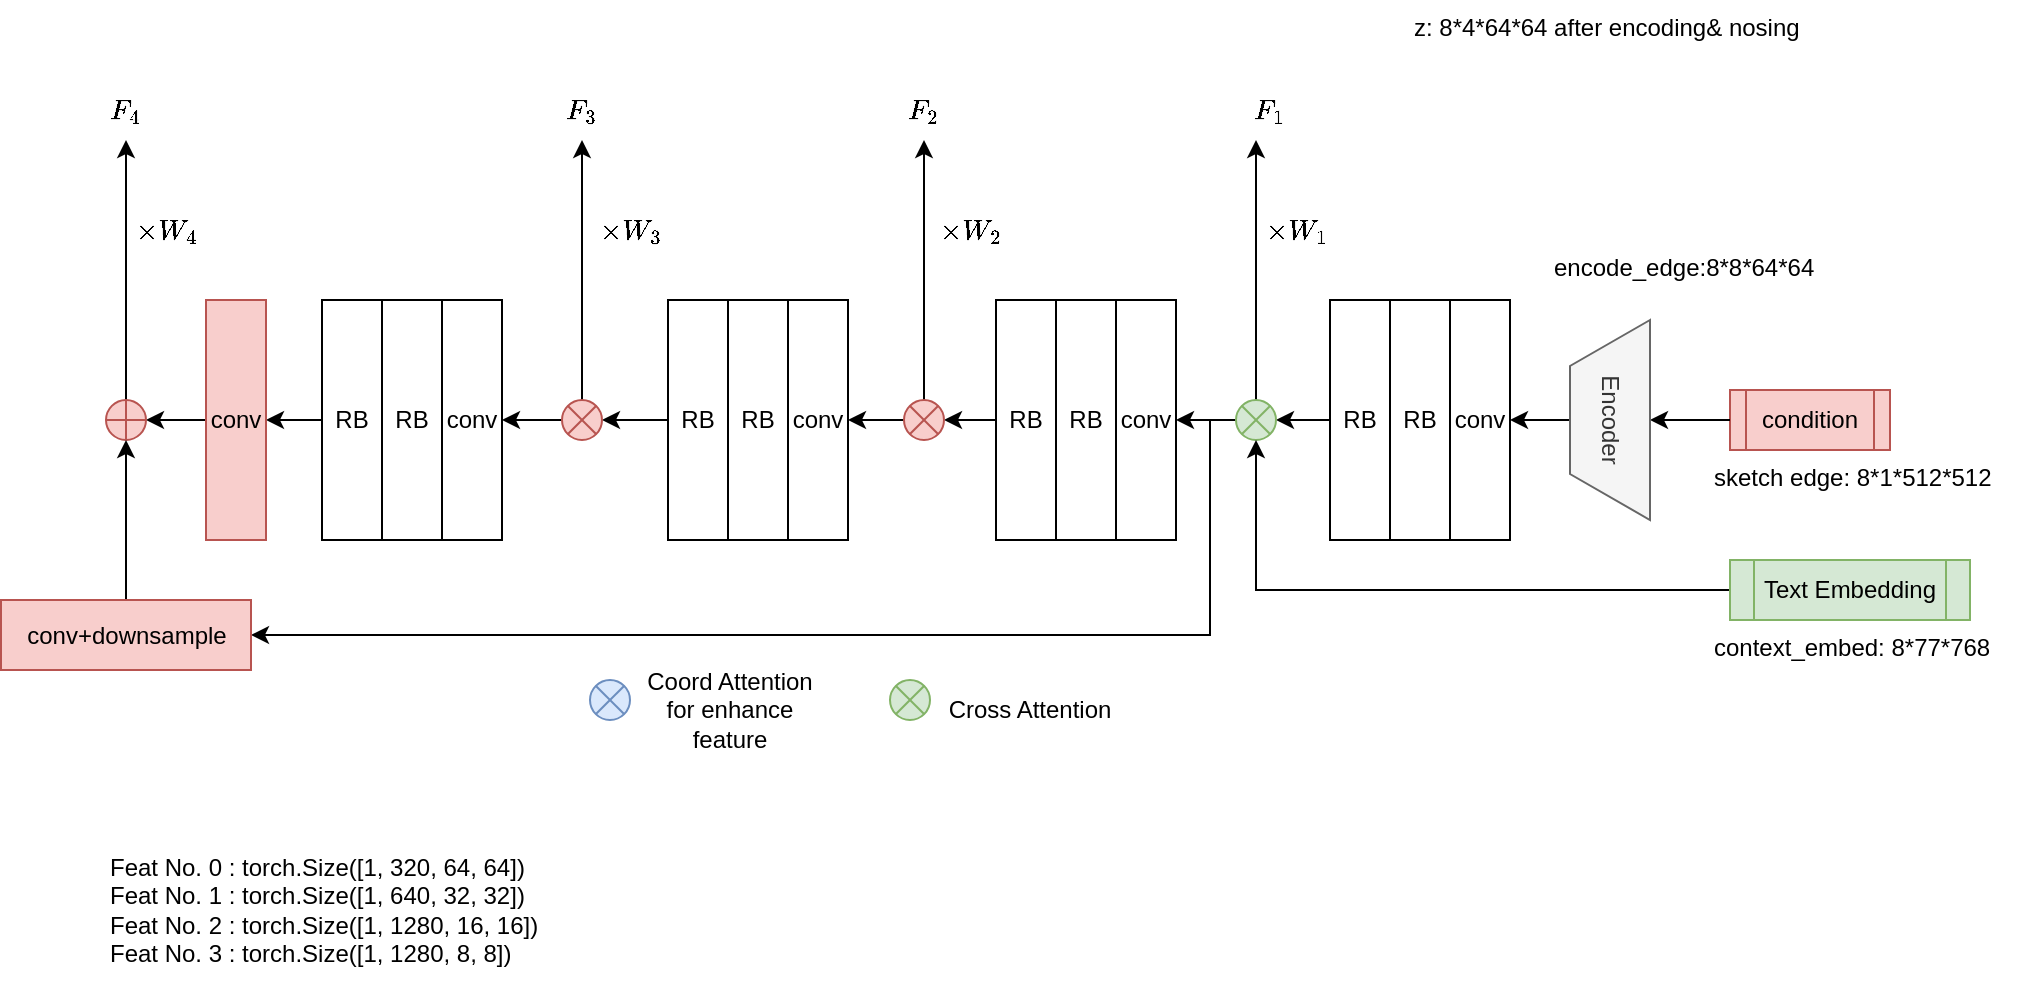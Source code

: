 <mxfile version="22.0.6" type="github">
  <diagram name="第 1 页" id="3LM3e0GyEwXYFz6J5TRM">
    <mxGraphModel dx="988" dy="582" grid="1" gridSize="10" guides="1" tooltips="1" connect="1" arrows="1" fold="1" page="1" pageScale="1" pageWidth="1169" pageHeight="827" math="1" shadow="0">
      <root>
        <mxCell id="0" />
        <mxCell id="1" parent="0" />
        <mxCell id="kjkO8vURXtPyXDGjNqjl-2" value="condition" style="shape=process;whiteSpace=wrap;html=1;backgroundOutline=1;direction=east;fillColor=#f8cecc;strokeColor=#b85450;" parent="1" vertex="1">
          <mxGeometry x="1000" y="415" width="80" height="30" as="geometry" />
        </mxCell>
        <mxCell id="kjkO8vURXtPyXDGjNqjl-3" value="" style="endArrow=classic;html=1;rounded=0;exitX=0;exitY=0.5;exitDx=0;exitDy=0;" parent="1" source="kjkO8vURXtPyXDGjNqjl-2" target="kjkO8vURXtPyXDGjNqjl-4" edge="1">
          <mxGeometry width="50" height="50" relative="1" as="geometry">
            <mxPoint x="794" y="440" as="sourcePoint" />
            <mxPoint x="714" y="430.0" as="targetPoint" />
          </mxGeometry>
        </mxCell>
        <mxCell id="kjkO8vURXtPyXDGjNqjl-21" value="" style="edgeStyle=orthogonalEdgeStyle;rounded=0;orthogonalLoop=1;jettySize=auto;html=1;entryX=0.5;entryY=0;entryDx=0;entryDy=0;" parent="1" source="kjkO8vURXtPyXDGjNqjl-4" target="kjkO8vURXtPyXDGjNqjl-13" edge="1">
          <mxGeometry relative="1" as="geometry" />
        </mxCell>
        <mxCell id="kjkO8vURXtPyXDGjNqjl-4" value="Encoder" style="verticalLabelPosition=middle;verticalAlign=middle;html=1;shape=trapezoid;perimeter=trapezoidPerimeter;whiteSpace=wrap;size=0.23;arcSize=10;flipV=1;labelPosition=center;align=center;rotation=90;fillColor=#f5f5f5;fontColor=#333333;strokeColor=#666666;direction=east;" parent="1" vertex="1">
          <mxGeometry x="890" y="410" width="100" height="40" as="geometry" />
        </mxCell>
        <mxCell id="kjkO8vURXtPyXDGjNqjl-13" value="conv" style="rounded=0;whiteSpace=wrap;html=1;direction=south;flipH=1;" parent="1" vertex="1">
          <mxGeometry x="860" y="370" width="30" height="120" as="geometry" />
        </mxCell>
        <mxCell id="kjkO8vURXtPyXDGjNqjl-22" value="" style="edgeStyle=orthogonalEdgeStyle;rounded=0;orthogonalLoop=1;jettySize=auto;html=1;" parent="1" source="kjkO8vURXtPyXDGjNqjl-14" target="kjkO8vURXtPyXDGjNqjl-20" edge="1">
          <mxGeometry relative="1" as="geometry" />
        </mxCell>
        <mxCell id="kjkO8vURXtPyXDGjNqjl-14" value="RB" style="rounded=0;whiteSpace=wrap;html=1;direction=south;flipH=1;" parent="1" vertex="1">
          <mxGeometry x="800" y="370" width="30" height="120" as="geometry" />
        </mxCell>
        <mxCell id="kjkO8vURXtPyXDGjNqjl-15" value="RB" style="rounded=0;whiteSpace=wrap;html=1;direction=south;flipH=1;" parent="1" vertex="1">
          <mxGeometry x="830" y="370" width="30" height="120" as="geometry" />
        </mxCell>
        <mxCell id="kjkO8vURXtPyXDGjNqjl-34" style="edgeStyle=orthogonalEdgeStyle;rounded=0;orthogonalLoop=1;jettySize=auto;html=1;entryX=0.5;entryY=0;entryDx=0;entryDy=0;" parent="1" source="kjkO8vURXtPyXDGjNqjl-20" target="kjkO8vURXtPyXDGjNqjl-31" edge="1">
          <mxGeometry relative="1" as="geometry" />
        </mxCell>
        <mxCell id="kjkO8vURXtPyXDGjNqjl-57" style="edgeStyle=orthogonalEdgeStyle;rounded=0;orthogonalLoop=1;jettySize=auto;html=1;entryX=0.5;entryY=1;entryDx=0;entryDy=0;" parent="1" source="kjkO8vURXtPyXDGjNqjl-20" edge="1">
          <mxGeometry relative="1" as="geometry">
            <mxPoint x="763" y="290" as="targetPoint" />
          </mxGeometry>
        </mxCell>
        <mxCell id="kjkO8vURXtPyXDGjNqjl-88" style="edgeStyle=orthogonalEdgeStyle;rounded=0;orthogonalLoop=1;jettySize=auto;html=1;entryX=0.5;entryY=0;entryDx=0;entryDy=0;" parent="1" source="kjkO8vURXtPyXDGjNqjl-20" target="kjkO8vURXtPyXDGjNqjl-87" edge="1">
          <mxGeometry relative="1" as="geometry">
            <Array as="points">
              <mxPoint x="740" y="430" />
              <mxPoint x="740" y="538" />
            </Array>
          </mxGeometry>
        </mxCell>
        <mxCell id="kjkO8vURXtPyXDGjNqjl-20" value="" style="verticalLabelPosition=bottom;verticalAlign=top;html=1;shape=mxgraph.flowchart.or;fillColor=#d5e8d4;strokeColor=#82b366;" parent="1" vertex="1">
          <mxGeometry x="753" y="420" width="20" height="20" as="geometry" />
        </mxCell>
        <mxCell id="kjkO8vURXtPyXDGjNqjl-54" style="edgeStyle=orthogonalEdgeStyle;rounded=0;orthogonalLoop=1;jettySize=auto;html=1;entryX=0.5;entryY=1;entryDx=0;entryDy=0;entryPerimeter=0;" parent="1" source="kjkO8vURXtPyXDGjNqjl-28" target="kjkO8vURXtPyXDGjNqjl-20" edge="1">
          <mxGeometry relative="1" as="geometry" />
        </mxCell>
        <mxCell id="kjkO8vURXtPyXDGjNqjl-28" value="Text Embedding" style="shape=process;whiteSpace=wrap;html=1;backgroundOutline=1;fillColor=#d5e8d4;strokeColor=#82b366;" parent="1" vertex="1">
          <mxGeometry x="1000" y="500" width="120" height="30" as="geometry" />
        </mxCell>
        <mxCell id="kjkO8vURXtPyXDGjNqjl-31" value="conv" style="rounded=0;whiteSpace=wrap;html=1;direction=south;flipH=1;" parent="1" vertex="1">
          <mxGeometry x="693" y="370" width="30" height="120" as="geometry" />
        </mxCell>
        <mxCell id="kjkO8vURXtPyXDGjNqjl-39" style="edgeStyle=orthogonalEdgeStyle;rounded=0;orthogonalLoop=1;jettySize=auto;html=1;" parent="1" source="kjkO8vURXtPyXDGjNqjl-32" target="kjkO8vURXtPyXDGjNqjl-38" edge="1">
          <mxGeometry relative="1" as="geometry" />
        </mxCell>
        <mxCell id="kjkO8vURXtPyXDGjNqjl-32" value="RB" style="rounded=0;whiteSpace=wrap;html=1;direction=south;flipH=1;" parent="1" vertex="1">
          <mxGeometry x="633" y="370" width="30" height="120" as="geometry" />
        </mxCell>
        <mxCell id="kjkO8vURXtPyXDGjNqjl-33" value="RB" style="rounded=0;whiteSpace=wrap;html=1;direction=south;flipH=1;" parent="1" vertex="1">
          <mxGeometry x="663" y="370" width="30" height="120" as="geometry" />
        </mxCell>
        <mxCell id="kjkO8vURXtPyXDGjNqjl-37" value="$$F_1$$" style="text;html=1;strokeColor=none;fillColor=none;align=center;verticalAlign=middle;whiteSpace=wrap;rounded=0;" parent="1" vertex="1">
          <mxGeometry x="740" y="260" width="60" height="30" as="geometry" />
        </mxCell>
        <mxCell id="kjkO8vURXtPyXDGjNqjl-56" style="edgeStyle=orthogonalEdgeStyle;rounded=0;orthogonalLoop=1;jettySize=auto;html=1;entryX=0.5;entryY=0;entryDx=0;entryDy=0;" parent="1" source="kjkO8vURXtPyXDGjNqjl-38" target="kjkO8vURXtPyXDGjNqjl-44" edge="1">
          <mxGeometry relative="1" as="geometry" />
        </mxCell>
        <mxCell id="kjkO8vURXtPyXDGjNqjl-71" style="edgeStyle=orthogonalEdgeStyle;rounded=0;orthogonalLoop=1;jettySize=auto;html=1;" parent="1" source="kjkO8vURXtPyXDGjNqjl-38" target="kjkO8vURXtPyXDGjNqjl-72" edge="1">
          <mxGeometry relative="1" as="geometry">
            <mxPoint x="597" y="300" as="targetPoint" />
          </mxGeometry>
        </mxCell>
        <mxCell id="kjkO8vURXtPyXDGjNqjl-38" value="" style="verticalLabelPosition=bottom;verticalAlign=top;html=1;shape=mxgraph.flowchart.or;fillColor=#f8cecc;strokeColor=#b85450;" parent="1" vertex="1">
          <mxGeometry x="587" y="420" width="20" height="20" as="geometry" />
        </mxCell>
        <mxCell id="kjkO8vURXtPyXDGjNqjl-41" value="$$\times&lt;br&gt;W_1$$" style="text;html=1;strokeColor=none;fillColor=none;align=center;verticalAlign=middle;whiteSpace=wrap;rounded=0;" parent="1" vertex="1">
          <mxGeometry x="753" y="320" width="60" height="30" as="geometry" />
        </mxCell>
        <mxCell id="kjkO8vURXtPyXDGjNqjl-44" value="conv" style="rounded=0;whiteSpace=wrap;html=1;direction=south;flipH=1;" parent="1" vertex="1">
          <mxGeometry x="529" y="370" width="30" height="120" as="geometry" />
        </mxCell>
        <mxCell id="kjkO8vURXtPyXDGjNqjl-45" style="edgeStyle=orthogonalEdgeStyle;rounded=0;orthogonalLoop=1;jettySize=auto;html=1;" parent="1" source="kjkO8vURXtPyXDGjNqjl-46" target="kjkO8vURXtPyXDGjNqjl-49" edge="1">
          <mxGeometry relative="1" as="geometry" />
        </mxCell>
        <mxCell id="kjkO8vURXtPyXDGjNqjl-46" value="RB" style="rounded=0;whiteSpace=wrap;html=1;direction=south;flipH=1;" parent="1" vertex="1">
          <mxGeometry x="469" y="370" width="30" height="120" as="geometry" />
        </mxCell>
        <mxCell id="kjkO8vURXtPyXDGjNqjl-47" value="RB" style="rounded=0;whiteSpace=wrap;html=1;direction=south;flipH=1;" parent="1" vertex="1">
          <mxGeometry x="499" y="370" width="30" height="120" as="geometry" />
        </mxCell>
        <mxCell id="kjkO8vURXtPyXDGjNqjl-78" style="edgeStyle=orthogonalEdgeStyle;rounded=0;orthogonalLoop=1;jettySize=auto;html=1;entryX=0.5;entryY=0;entryDx=0;entryDy=0;" parent="1" source="kjkO8vURXtPyXDGjNqjl-49" target="kjkO8vURXtPyXDGjNqjl-74" edge="1">
          <mxGeometry relative="1" as="geometry" />
        </mxCell>
        <mxCell id="kjkO8vURXtPyXDGjNqjl-79" style="edgeStyle=orthogonalEdgeStyle;rounded=0;orthogonalLoop=1;jettySize=auto;html=1;entryX=0.5;entryY=1;entryDx=0;entryDy=0;" parent="1" source="kjkO8vURXtPyXDGjNqjl-49" target="kjkO8vURXtPyXDGjNqjl-80" edge="1">
          <mxGeometry relative="1" as="geometry">
            <mxPoint x="426" y="290" as="targetPoint" />
          </mxGeometry>
        </mxCell>
        <mxCell id="kjkO8vURXtPyXDGjNqjl-49" value="" style="verticalLabelPosition=bottom;verticalAlign=top;html=1;shape=mxgraph.flowchart.or;fillColor=#f8cecc;strokeColor=#b85450;" parent="1" vertex="1">
          <mxGeometry x="416" y="420" width="20" height="20" as="geometry" />
        </mxCell>
        <mxCell id="kjkO8vURXtPyXDGjNqjl-63" value="" style="verticalLabelPosition=bottom;verticalAlign=top;html=1;shape=mxgraph.flowchart.or;fillColor=#dae8fc;strokeColor=#6c8ebf;" parent="1" vertex="1">
          <mxGeometry x="430" y="560" width="20" height="20" as="geometry" />
        </mxCell>
        <mxCell id="kjkO8vURXtPyXDGjNqjl-66" value="Coord Attention for enhance feature" style="text;html=1;strokeColor=none;fillColor=none;align=center;verticalAlign=middle;whiteSpace=wrap;rounded=0;" parent="1" vertex="1">
          <mxGeometry x="450" y="560" width="100" height="30" as="geometry" />
        </mxCell>
        <mxCell id="kjkO8vURXtPyXDGjNqjl-67" value="" style="verticalLabelPosition=bottom;verticalAlign=top;html=1;shape=mxgraph.flowchart.or;fillColor=#d5e8d4;strokeColor=#82b366;" parent="1" vertex="1">
          <mxGeometry x="580" y="560" width="20" height="20" as="geometry" />
        </mxCell>
        <mxCell id="kjkO8vURXtPyXDGjNqjl-68" value="Cross Attention" style="text;html=1;strokeColor=none;fillColor=none;align=center;verticalAlign=middle;whiteSpace=wrap;rounded=0;" parent="1" vertex="1">
          <mxGeometry x="600" y="560" width="100" height="30" as="geometry" />
        </mxCell>
        <mxCell id="kjkO8vURXtPyXDGjNqjl-72" value="$$F_2$$" style="text;html=1;strokeColor=none;fillColor=none;align=center;verticalAlign=middle;whiteSpace=wrap;rounded=0;" parent="1" vertex="1">
          <mxGeometry x="567" y="260" width="60" height="30" as="geometry" />
        </mxCell>
        <mxCell id="kjkO8vURXtPyXDGjNqjl-73" value="$$\times&lt;br&gt;W_2$$" style="text;html=1;strokeColor=none;fillColor=none;align=center;verticalAlign=middle;whiteSpace=wrap;rounded=0;" parent="1" vertex="1">
          <mxGeometry x="590" y="320" width="60" height="30" as="geometry" />
        </mxCell>
        <mxCell id="kjkO8vURXtPyXDGjNqjl-74" value="conv" style="rounded=0;whiteSpace=wrap;html=1;direction=south;flipH=1;" parent="1" vertex="1">
          <mxGeometry x="356" y="370" width="30" height="120" as="geometry" />
        </mxCell>
        <mxCell id="kjkO8vURXtPyXDGjNqjl-82" style="edgeStyle=orthogonalEdgeStyle;rounded=0;orthogonalLoop=1;jettySize=auto;html=1;entryX=0.5;entryY=0;entryDx=0;entryDy=0;" parent="1" source="kjkO8vURXtPyXDGjNqjl-75" target="kjkO8vURXtPyXDGjNqjl-83" edge="1">
          <mxGeometry relative="1" as="geometry">
            <mxPoint x="250" y="430" as="targetPoint" />
          </mxGeometry>
        </mxCell>
        <mxCell id="kjkO8vURXtPyXDGjNqjl-75" value="RB" style="rounded=0;whiteSpace=wrap;html=1;direction=south;flipH=1;" parent="1" vertex="1">
          <mxGeometry x="296" y="370" width="30" height="120" as="geometry" />
        </mxCell>
        <mxCell id="kjkO8vURXtPyXDGjNqjl-76" value="RB" style="rounded=0;whiteSpace=wrap;html=1;direction=south;flipH=1;" parent="1" vertex="1">
          <mxGeometry x="326" y="370" width="30" height="120" as="geometry" />
        </mxCell>
        <mxCell id="kjkO8vURXtPyXDGjNqjl-80" value="$$F_3$$" style="text;html=1;strokeColor=none;fillColor=none;align=center;verticalAlign=middle;whiteSpace=wrap;rounded=0;" parent="1" vertex="1">
          <mxGeometry x="396" y="260" width="60" height="30" as="geometry" />
        </mxCell>
        <mxCell id="kjkO8vURXtPyXDGjNqjl-81" value="$$\times&lt;br&gt;W_3$$" style="text;html=1;strokeColor=none;fillColor=none;align=center;verticalAlign=middle;whiteSpace=wrap;rounded=0;" parent="1" vertex="1">
          <mxGeometry x="420" y="320" width="60" height="30" as="geometry" />
        </mxCell>
        <mxCell id="kjkO8vURXtPyXDGjNqjl-91" style="edgeStyle=orthogonalEdgeStyle;rounded=0;orthogonalLoop=1;jettySize=auto;html=1;entryX=1;entryY=0.5;entryDx=0;entryDy=0;entryPerimeter=0;" parent="1" source="kjkO8vURXtPyXDGjNqjl-83" target="kjkO8vURXtPyXDGjNqjl-86" edge="1">
          <mxGeometry relative="1" as="geometry" />
        </mxCell>
        <mxCell id="kjkO8vURXtPyXDGjNqjl-83" value="conv" style="rounded=0;whiteSpace=wrap;html=1;direction=south;flipH=1;fillColor=#f8cecc;strokeColor=#b85450;" parent="1" vertex="1">
          <mxGeometry x="238" y="370" width="30" height="120" as="geometry" />
        </mxCell>
        <mxCell id="kjkO8vURXtPyXDGjNqjl-92" style="edgeStyle=orthogonalEdgeStyle;rounded=0;orthogonalLoop=1;jettySize=auto;html=1;" parent="1" source="kjkO8vURXtPyXDGjNqjl-86" target="kjkO8vURXtPyXDGjNqjl-93" edge="1">
          <mxGeometry relative="1" as="geometry">
            <mxPoint x="198" y="300" as="targetPoint" />
          </mxGeometry>
        </mxCell>
        <mxCell id="kjkO8vURXtPyXDGjNqjl-86" value="" style="verticalLabelPosition=bottom;verticalAlign=top;html=1;shape=mxgraph.flowchart.summing_function;fillColor=#f8cecc;strokeColor=#b85450;" parent="1" vertex="1">
          <mxGeometry x="188" y="420" width="20" height="20" as="geometry" />
        </mxCell>
        <mxCell id="kjkO8vURXtPyXDGjNqjl-90" style="edgeStyle=orthogonalEdgeStyle;rounded=0;orthogonalLoop=1;jettySize=auto;html=1;entryX=0.5;entryY=1;entryDx=0;entryDy=0;entryPerimeter=0;" parent="1" source="kjkO8vURXtPyXDGjNqjl-87" target="kjkO8vURXtPyXDGjNqjl-86" edge="1">
          <mxGeometry relative="1" as="geometry" />
        </mxCell>
        <mxCell id="kjkO8vURXtPyXDGjNqjl-87" value="conv+downsample" style="rounded=0;whiteSpace=wrap;html=1;direction=south;flipH=1;fillColor=#f8cecc;strokeColor=#b85450;" parent="1" vertex="1">
          <mxGeometry x="135.5" y="520" width="125" height="35" as="geometry" />
        </mxCell>
        <mxCell id="kjkO8vURXtPyXDGjNqjl-93" value="$$F_4$$" style="text;html=1;strokeColor=none;fillColor=none;align=center;verticalAlign=middle;whiteSpace=wrap;rounded=0;" parent="1" vertex="1">
          <mxGeometry x="168" y="260" width="60" height="30" as="geometry" />
        </mxCell>
        <mxCell id="kjkO8vURXtPyXDGjNqjl-94" value="$$\times&lt;br&gt;W_4$$" style="text;html=1;strokeColor=none;fillColor=none;align=center;verticalAlign=middle;whiteSpace=wrap;rounded=0;" parent="1" vertex="1">
          <mxGeometry x="188" y="320" width="60" height="30" as="geometry" />
        </mxCell>
        <mxCell id="J4pAW6Vi97vnWCnsXzpe-1" value="encode_edge:8*8*64*64" style="text;whiteSpace=wrap;" vertex="1" parent="1">
          <mxGeometry x="910" y="340" width="150" height="40" as="geometry" />
        </mxCell>
        <mxCell id="J4pAW6Vi97vnWCnsXzpe-2" value="sketch edge: 8*1*512*512 " style="text;whiteSpace=wrap;" vertex="1" parent="1">
          <mxGeometry x="990" y="445" width="160" height="30" as="geometry" />
        </mxCell>
        <mxCell id="J4pAW6Vi97vnWCnsXzpe-3" value="z: 8*4*64*64 after encoding&amp; nosing " style="text;whiteSpace=wrap;" vertex="1" parent="1">
          <mxGeometry x="840" y="220" width="240" height="20" as="geometry" />
        </mxCell>
        <mxCell id="J4pAW6Vi97vnWCnsXzpe-4" value="context_embed: 8*77*768" style="text;whiteSpace=wrap;" vertex="1" parent="1">
          <mxGeometry x="990" y="530" width="160" height="30" as="geometry" />
        </mxCell>
        <mxCell id="J4pAW6Vi97vnWCnsXzpe-9" value="Feat No. 0 : torch.Size([1, 320, 64, 64]) &#xa;Feat No. 1 : torch.Size([1, 640, 32, 32]) &#xa;Feat No. 2 : torch.Size([1, 1280, 16, 16]) &#xa;Feat No. 3 : torch.Size([1, 1280, 8, 8])" style="text;whiteSpace=wrap;" vertex="1" parent="1">
          <mxGeometry x="188" y="640" width="235" height="80" as="geometry" />
        </mxCell>
      </root>
    </mxGraphModel>
  </diagram>
</mxfile>
